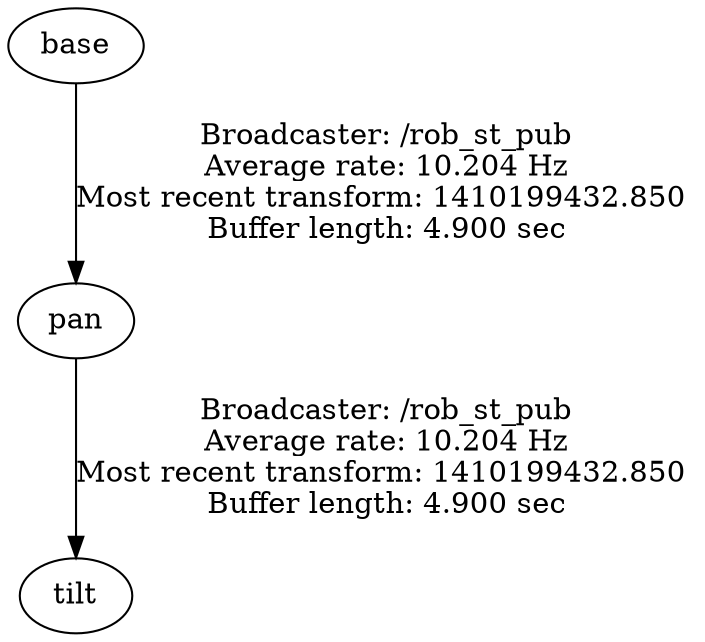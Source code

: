 digraph G {
"base" -> "pan"[label="Broadcaster: /rob_st_pub\nAverage rate: 10.204 Hz\nMost recent transform: 1410199432.850 \nBuffer length: 4.900 sec\n"];
"pan" -> "tilt"[label="Broadcaster: /rob_st_pub\nAverage rate: 10.204 Hz\nMost recent transform: 1410199432.850 \nBuffer length: 4.900 sec\n"];
}